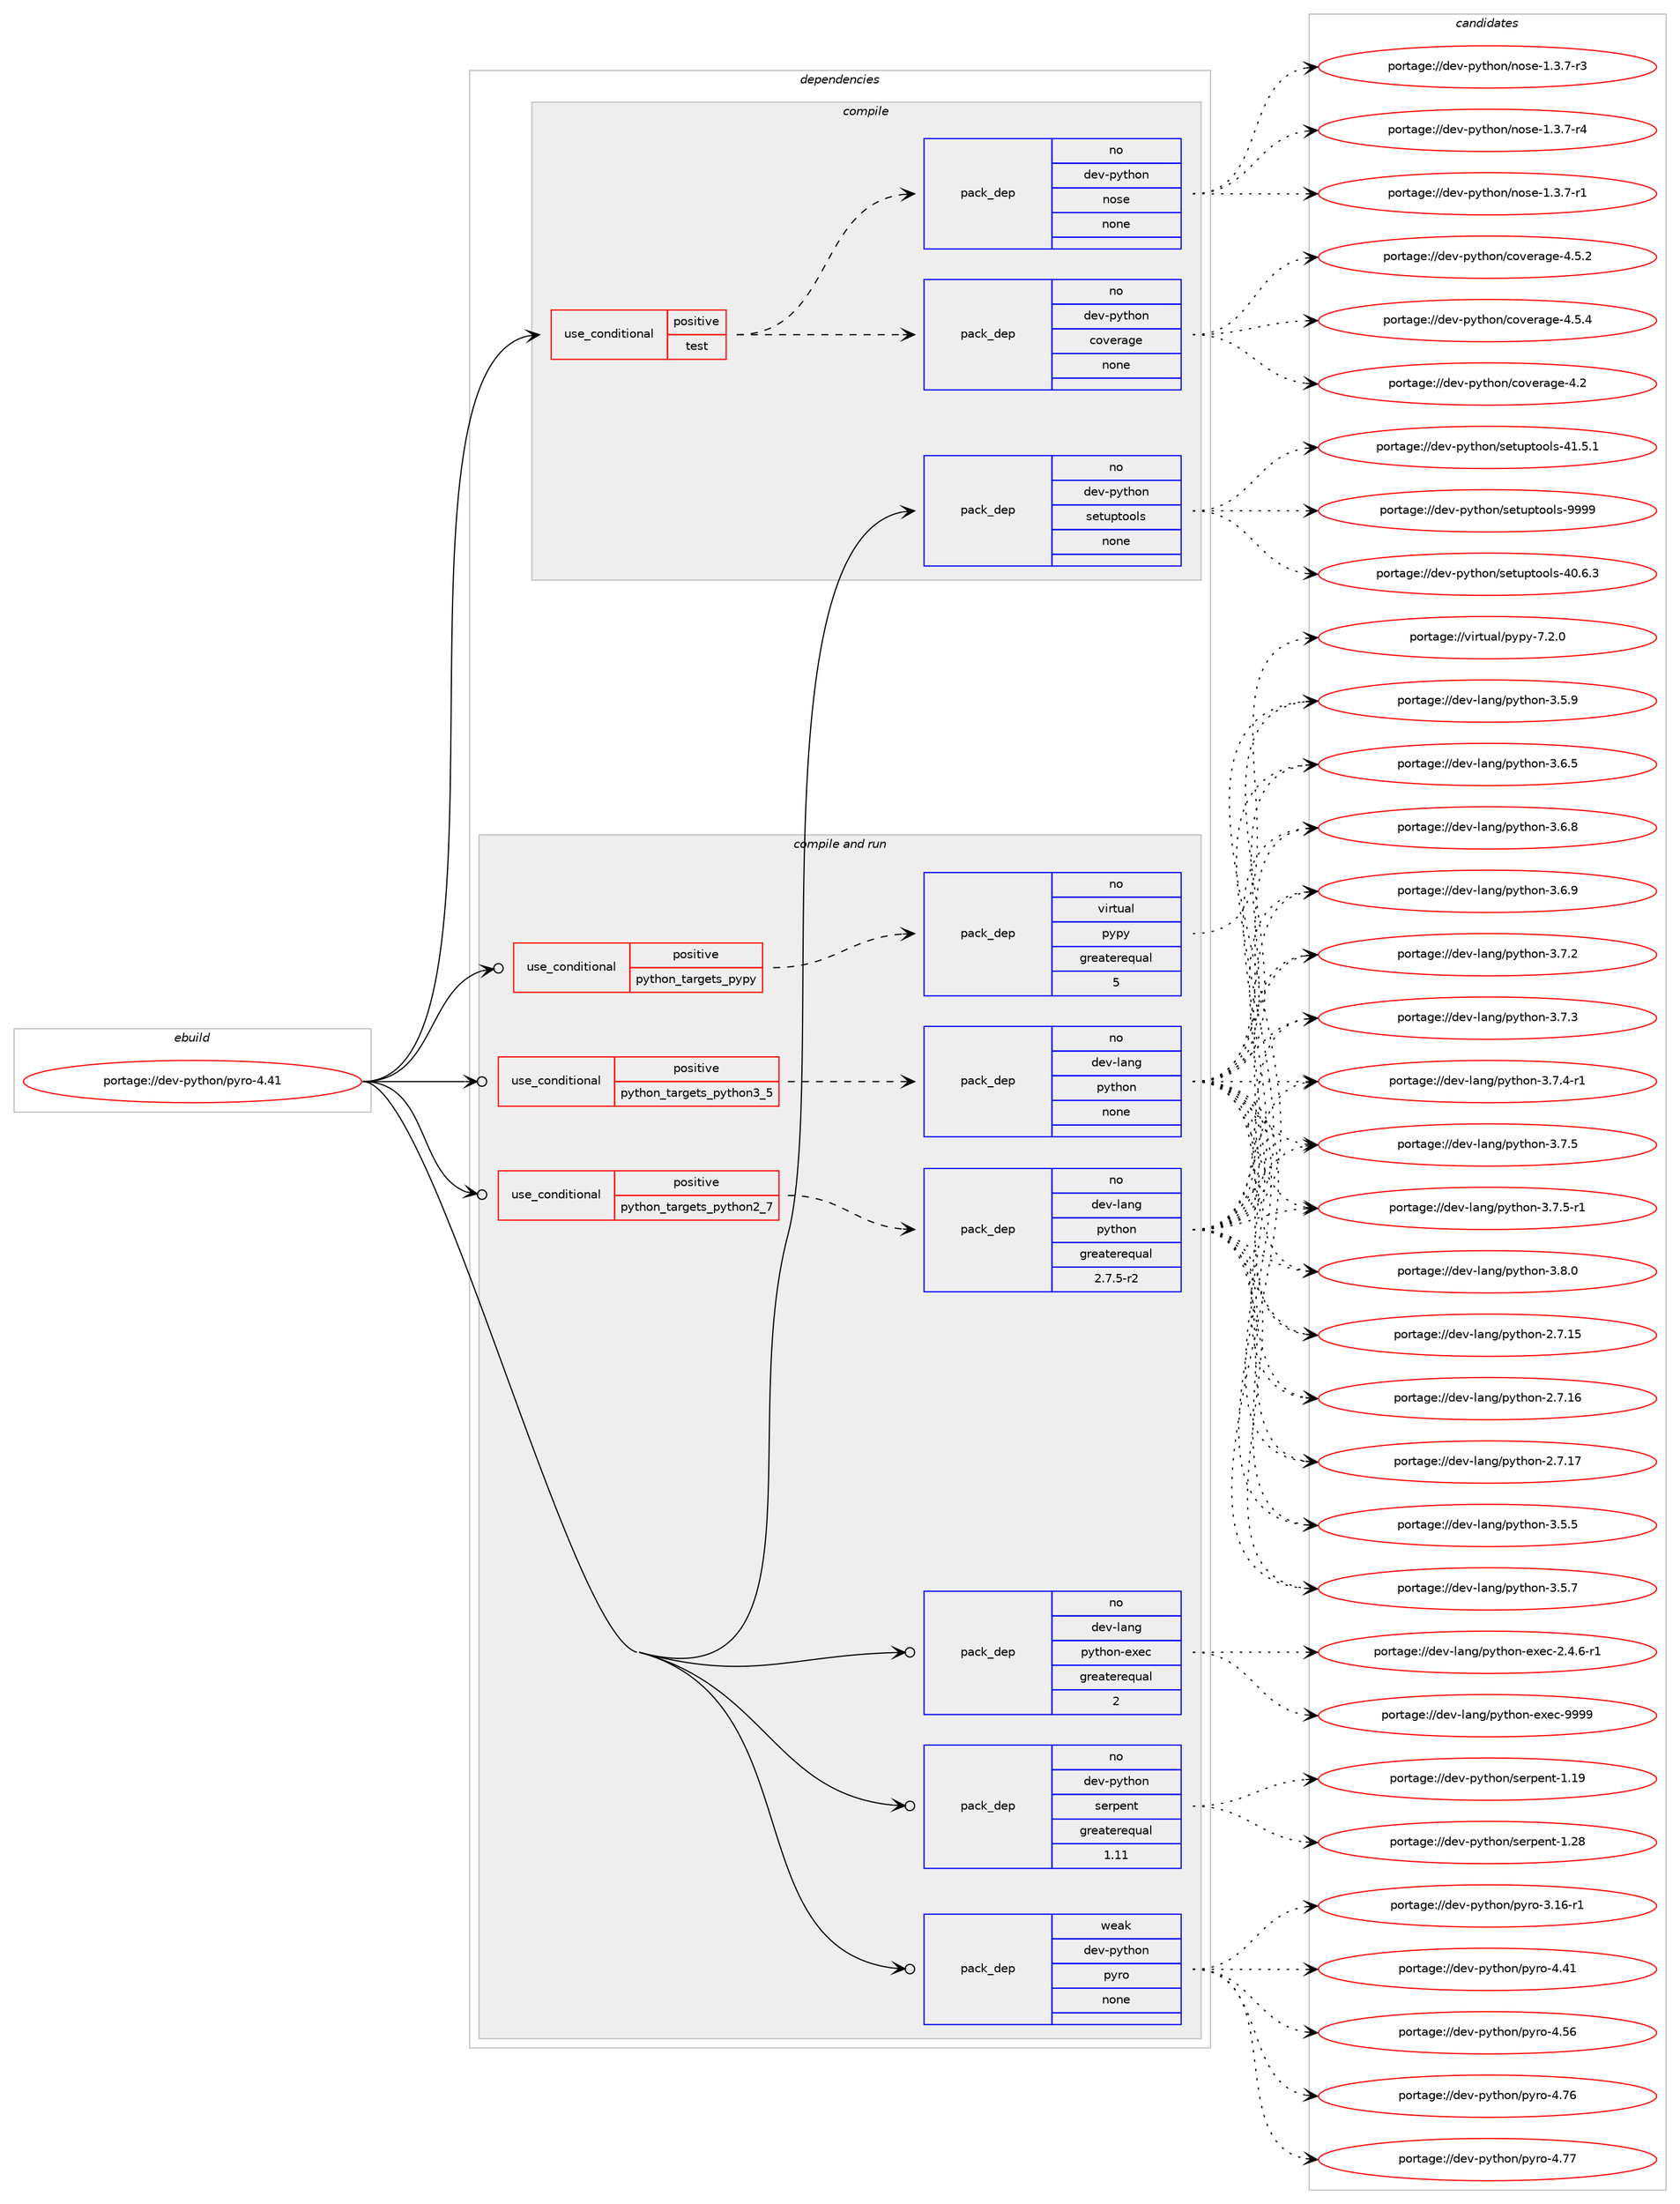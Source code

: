 digraph prolog {

# *************
# Graph options
# *************

newrank=true;
concentrate=true;
compound=true;
graph [rankdir=LR,fontname=Helvetica,fontsize=10,ranksep=1.5];#, ranksep=2.5, nodesep=0.2];
edge  [arrowhead=vee];
node  [fontname=Helvetica,fontsize=10];

# **********
# The ebuild
# **********

subgraph cluster_leftcol {
color=gray;
rank=same;
label=<<i>ebuild</i>>;
id [label="portage://dev-python/pyro-4.41", color=red, width=4, href="../dev-python/pyro-4.41.svg"];
}

# ****************
# The dependencies
# ****************

subgraph cluster_midcol {
color=gray;
label=<<i>dependencies</i>>;
subgraph cluster_compile {
fillcolor="#eeeeee";
style=filled;
label=<<i>compile</i>>;
subgraph cond35974 {
dependency163306 [label=<<TABLE BORDER="0" CELLBORDER="1" CELLSPACING="0" CELLPADDING="4"><TR><TD ROWSPAN="3" CELLPADDING="10">use_conditional</TD></TR><TR><TD>positive</TD></TR><TR><TD>test</TD></TR></TABLE>>, shape=none, color=red];
subgraph pack123951 {
dependency163307 [label=<<TABLE BORDER="0" CELLBORDER="1" CELLSPACING="0" CELLPADDING="4" WIDTH="220"><TR><TD ROWSPAN="6" CELLPADDING="30">pack_dep</TD></TR><TR><TD WIDTH="110">no</TD></TR><TR><TD>dev-python</TD></TR><TR><TD>coverage</TD></TR><TR><TD>none</TD></TR><TR><TD></TD></TR></TABLE>>, shape=none, color=blue];
}
dependency163306:e -> dependency163307:w [weight=20,style="dashed",arrowhead="vee"];
subgraph pack123952 {
dependency163308 [label=<<TABLE BORDER="0" CELLBORDER="1" CELLSPACING="0" CELLPADDING="4" WIDTH="220"><TR><TD ROWSPAN="6" CELLPADDING="30">pack_dep</TD></TR><TR><TD WIDTH="110">no</TD></TR><TR><TD>dev-python</TD></TR><TR><TD>nose</TD></TR><TR><TD>none</TD></TR><TR><TD></TD></TR></TABLE>>, shape=none, color=blue];
}
dependency163306:e -> dependency163308:w [weight=20,style="dashed",arrowhead="vee"];
}
id:e -> dependency163306:w [weight=20,style="solid",arrowhead="vee"];
subgraph pack123953 {
dependency163309 [label=<<TABLE BORDER="0" CELLBORDER="1" CELLSPACING="0" CELLPADDING="4" WIDTH="220"><TR><TD ROWSPAN="6" CELLPADDING="30">pack_dep</TD></TR><TR><TD WIDTH="110">no</TD></TR><TR><TD>dev-python</TD></TR><TR><TD>setuptools</TD></TR><TR><TD>none</TD></TR><TR><TD></TD></TR></TABLE>>, shape=none, color=blue];
}
id:e -> dependency163309:w [weight=20,style="solid",arrowhead="vee"];
}
subgraph cluster_compileandrun {
fillcolor="#eeeeee";
style=filled;
label=<<i>compile and run</i>>;
subgraph cond35975 {
dependency163310 [label=<<TABLE BORDER="0" CELLBORDER="1" CELLSPACING="0" CELLPADDING="4"><TR><TD ROWSPAN="3" CELLPADDING="10">use_conditional</TD></TR><TR><TD>positive</TD></TR><TR><TD>python_targets_pypy</TD></TR></TABLE>>, shape=none, color=red];
subgraph pack123954 {
dependency163311 [label=<<TABLE BORDER="0" CELLBORDER="1" CELLSPACING="0" CELLPADDING="4" WIDTH="220"><TR><TD ROWSPAN="6" CELLPADDING="30">pack_dep</TD></TR><TR><TD WIDTH="110">no</TD></TR><TR><TD>virtual</TD></TR><TR><TD>pypy</TD></TR><TR><TD>greaterequal</TD></TR><TR><TD>5</TD></TR></TABLE>>, shape=none, color=blue];
}
dependency163310:e -> dependency163311:w [weight=20,style="dashed",arrowhead="vee"];
}
id:e -> dependency163310:w [weight=20,style="solid",arrowhead="odotvee"];
subgraph cond35976 {
dependency163312 [label=<<TABLE BORDER="0" CELLBORDER="1" CELLSPACING="0" CELLPADDING="4"><TR><TD ROWSPAN="3" CELLPADDING="10">use_conditional</TD></TR><TR><TD>positive</TD></TR><TR><TD>python_targets_python2_7</TD></TR></TABLE>>, shape=none, color=red];
subgraph pack123955 {
dependency163313 [label=<<TABLE BORDER="0" CELLBORDER="1" CELLSPACING="0" CELLPADDING="4" WIDTH="220"><TR><TD ROWSPAN="6" CELLPADDING="30">pack_dep</TD></TR><TR><TD WIDTH="110">no</TD></TR><TR><TD>dev-lang</TD></TR><TR><TD>python</TD></TR><TR><TD>greaterequal</TD></TR><TR><TD>2.7.5-r2</TD></TR></TABLE>>, shape=none, color=blue];
}
dependency163312:e -> dependency163313:w [weight=20,style="dashed",arrowhead="vee"];
}
id:e -> dependency163312:w [weight=20,style="solid",arrowhead="odotvee"];
subgraph cond35977 {
dependency163314 [label=<<TABLE BORDER="0" CELLBORDER="1" CELLSPACING="0" CELLPADDING="4"><TR><TD ROWSPAN="3" CELLPADDING="10">use_conditional</TD></TR><TR><TD>positive</TD></TR><TR><TD>python_targets_python3_5</TD></TR></TABLE>>, shape=none, color=red];
subgraph pack123956 {
dependency163315 [label=<<TABLE BORDER="0" CELLBORDER="1" CELLSPACING="0" CELLPADDING="4" WIDTH="220"><TR><TD ROWSPAN="6" CELLPADDING="30">pack_dep</TD></TR><TR><TD WIDTH="110">no</TD></TR><TR><TD>dev-lang</TD></TR><TR><TD>python</TD></TR><TR><TD>none</TD></TR><TR><TD></TD></TR></TABLE>>, shape=none, color=blue];
}
dependency163314:e -> dependency163315:w [weight=20,style="dashed",arrowhead="vee"];
}
id:e -> dependency163314:w [weight=20,style="solid",arrowhead="odotvee"];
subgraph pack123957 {
dependency163316 [label=<<TABLE BORDER="0" CELLBORDER="1" CELLSPACING="0" CELLPADDING="4" WIDTH="220"><TR><TD ROWSPAN="6" CELLPADDING="30">pack_dep</TD></TR><TR><TD WIDTH="110">no</TD></TR><TR><TD>dev-lang</TD></TR><TR><TD>python-exec</TD></TR><TR><TD>greaterequal</TD></TR><TR><TD>2</TD></TR></TABLE>>, shape=none, color=blue];
}
id:e -> dependency163316:w [weight=20,style="solid",arrowhead="odotvee"];
subgraph pack123958 {
dependency163317 [label=<<TABLE BORDER="0" CELLBORDER="1" CELLSPACING="0" CELLPADDING="4" WIDTH="220"><TR><TD ROWSPAN="6" CELLPADDING="30">pack_dep</TD></TR><TR><TD WIDTH="110">no</TD></TR><TR><TD>dev-python</TD></TR><TR><TD>serpent</TD></TR><TR><TD>greaterequal</TD></TR><TR><TD>1.11</TD></TR></TABLE>>, shape=none, color=blue];
}
id:e -> dependency163317:w [weight=20,style="solid",arrowhead="odotvee"];
subgraph pack123959 {
dependency163318 [label=<<TABLE BORDER="0" CELLBORDER="1" CELLSPACING="0" CELLPADDING="4" WIDTH="220"><TR><TD ROWSPAN="6" CELLPADDING="30">pack_dep</TD></TR><TR><TD WIDTH="110">weak</TD></TR><TR><TD>dev-python</TD></TR><TR><TD>pyro</TD></TR><TR><TD>none</TD></TR><TR><TD></TD></TR></TABLE>>, shape=none, color=blue];
}
id:e -> dependency163318:w [weight=20,style="solid",arrowhead="odotvee"];
}
subgraph cluster_run {
fillcolor="#eeeeee";
style=filled;
label=<<i>run</i>>;
}
}

# **************
# The candidates
# **************

subgraph cluster_choices {
rank=same;
color=gray;
label=<<i>candidates</i>>;

subgraph choice123951 {
color=black;
nodesep=1;
choiceportage1001011184511212111610411111047991111181011149710310145524650 [label="portage://dev-python/coverage-4.2", color=red, width=4,href="../dev-python/coverage-4.2.svg"];
choiceportage10010111845112121116104111110479911111810111497103101455246534650 [label="portage://dev-python/coverage-4.5.2", color=red, width=4,href="../dev-python/coverage-4.5.2.svg"];
choiceportage10010111845112121116104111110479911111810111497103101455246534652 [label="portage://dev-python/coverage-4.5.4", color=red, width=4,href="../dev-python/coverage-4.5.4.svg"];
dependency163307:e -> choiceportage1001011184511212111610411111047991111181011149710310145524650:w [style=dotted,weight="100"];
dependency163307:e -> choiceportage10010111845112121116104111110479911111810111497103101455246534650:w [style=dotted,weight="100"];
dependency163307:e -> choiceportage10010111845112121116104111110479911111810111497103101455246534652:w [style=dotted,weight="100"];
}
subgraph choice123952 {
color=black;
nodesep=1;
choiceportage10010111845112121116104111110471101111151014549465146554511449 [label="portage://dev-python/nose-1.3.7-r1", color=red, width=4,href="../dev-python/nose-1.3.7-r1.svg"];
choiceportage10010111845112121116104111110471101111151014549465146554511451 [label="portage://dev-python/nose-1.3.7-r3", color=red, width=4,href="../dev-python/nose-1.3.7-r3.svg"];
choiceportage10010111845112121116104111110471101111151014549465146554511452 [label="portage://dev-python/nose-1.3.7-r4", color=red, width=4,href="../dev-python/nose-1.3.7-r4.svg"];
dependency163308:e -> choiceportage10010111845112121116104111110471101111151014549465146554511449:w [style=dotted,weight="100"];
dependency163308:e -> choiceportage10010111845112121116104111110471101111151014549465146554511451:w [style=dotted,weight="100"];
dependency163308:e -> choiceportage10010111845112121116104111110471101111151014549465146554511452:w [style=dotted,weight="100"];
}
subgraph choice123953 {
color=black;
nodesep=1;
choiceportage100101118451121211161041111104711510111611711211611111110811545524846544651 [label="portage://dev-python/setuptools-40.6.3", color=red, width=4,href="../dev-python/setuptools-40.6.3.svg"];
choiceportage100101118451121211161041111104711510111611711211611111110811545524946534649 [label="portage://dev-python/setuptools-41.5.1", color=red, width=4,href="../dev-python/setuptools-41.5.1.svg"];
choiceportage10010111845112121116104111110471151011161171121161111111081154557575757 [label="portage://dev-python/setuptools-9999", color=red, width=4,href="../dev-python/setuptools-9999.svg"];
dependency163309:e -> choiceportage100101118451121211161041111104711510111611711211611111110811545524846544651:w [style=dotted,weight="100"];
dependency163309:e -> choiceportage100101118451121211161041111104711510111611711211611111110811545524946534649:w [style=dotted,weight="100"];
dependency163309:e -> choiceportage10010111845112121116104111110471151011161171121161111111081154557575757:w [style=dotted,weight="100"];
}
subgraph choice123954 {
color=black;
nodesep=1;
choiceportage1181051141161179710847112121112121455546504648 [label="portage://virtual/pypy-7.2.0", color=red, width=4,href="../virtual/pypy-7.2.0.svg"];
dependency163311:e -> choiceportage1181051141161179710847112121112121455546504648:w [style=dotted,weight="100"];
}
subgraph choice123955 {
color=black;
nodesep=1;
choiceportage10010111845108971101034711212111610411111045504655464953 [label="portage://dev-lang/python-2.7.15", color=red, width=4,href="../dev-lang/python-2.7.15.svg"];
choiceportage10010111845108971101034711212111610411111045504655464954 [label="portage://dev-lang/python-2.7.16", color=red, width=4,href="../dev-lang/python-2.7.16.svg"];
choiceportage10010111845108971101034711212111610411111045504655464955 [label="portage://dev-lang/python-2.7.17", color=red, width=4,href="../dev-lang/python-2.7.17.svg"];
choiceportage100101118451089711010347112121116104111110455146534653 [label="portage://dev-lang/python-3.5.5", color=red, width=4,href="../dev-lang/python-3.5.5.svg"];
choiceportage100101118451089711010347112121116104111110455146534655 [label="portage://dev-lang/python-3.5.7", color=red, width=4,href="../dev-lang/python-3.5.7.svg"];
choiceportage100101118451089711010347112121116104111110455146534657 [label="portage://dev-lang/python-3.5.9", color=red, width=4,href="../dev-lang/python-3.5.9.svg"];
choiceportage100101118451089711010347112121116104111110455146544653 [label="portage://dev-lang/python-3.6.5", color=red, width=4,href="../dev-lang/python-3.6.5.svg"];
choiceportage100101118451089711010347112121116104111110455146544656 [label="portage://dev-lang/python-3.6.8", color=red, width=4,href="../dev-lang/python-3.6.8.svg"];
choiceportage100101118451089711010347112121116104111110455146544657 [label="portage://dev-lang/python-3.6.9", color=red, width=4,href="../dev-lang/python-3.6.9.svg"];
choiceportage100101118451089711010347112121116104111110455146554650 [label="portage://dev-lang/python-3.7.2", color=red, width=4,href="../dev-lang/python-3.7.2.svg"];
choiceportage100101118451089711010347112121116104111110455146554651 [label="portage://dev-lang/python-3.7.3", color=red, width=4,href="../dev-lang/python-3.7.3.svg"];
choiceportage1001011184510897110103471121211161041111104551465546524511449 [label="portage://dev-lang/python-3.7.4-r1", color=red, width=4,href="../dev-lang/python-3.7.4-r1.svg"];
choiceportage100101118451089711010347112121116104111110455146554653 [label="portage://dev-lang/python-3.7.5", color=red, width=4,href="../dev-lang/python-3.7.5.svg"];
choiceportage1001011184510897110103471121211161041111104551465546534511449 [label="portage://dev-lang/python-3.7.5-r1", color=red, width=4,href="../dev-lang/python-3.7.5-r1.svg"];
choiceportage100101118451089711010347112121116104111110455146564648 [label="portage://dev-lang/python-3.8.0", color=red, width=4,href="../dev-lang/python-3.8.0.svg"];
dependency163313:e -> choiceportage10010111845108971101034711212111610411111045504655464953:w [style=dotted,weight="100"];
dependency163313:e -> choiceportage10010111845108971101034711212111610411111045504655464954:w [style=dotted,weight="100"];
dependency163313:e -> choiceportage10010111845108971101034711212111610411111045504655464955:w [style=dotted,weight="100"];
dependency163313:e -> choiceportage100101118451089711010347112121116104111110455146534653:w [style=dotted,weight="100"];
dependency163313:e -> choiceportage100101118451089711010347112121116104111110455146534655:w [style=dotted,weight="100"];
dependency163313:e -> choiceportage100101118451089711010347112121116104111110455146534657:w [style=dotted,weight="100"];
dependency163313:e -> choiceportage100101118451089711010347112121116104111110455146544653:w [style=dotted,weight="100"];
dependency163313:e -> choiceportage100101118451089711010347112121116104111110455146544656:w [style=dotted,weight="100"];
dependency163313:e -> choiceportage100101118451089711010347112121116104111110455146544657:w [style=dotted,weight="100"];
dependency163313:e -> choiceportage100101118451089711010347112121116104111110455146554650:w [style=dotted,weight="100"];
dependency163313:e -> choiceportage100101118451089711010347112121116104111110455146554651:w [style=dotted,weight="100"];
dependency163313:e -> choiceportage1001011184510897110103471121211161041111104551465546524511449:w [style=dotted,weight="100"];
dependency163313:e -> choiceportage100101118451089711010347112121116104111110455146554653:w [style=dotted,weight="100"];
dependency163313:e -> choiceportage1001011184510897110103471121211161041111104551465546534511449:w [style=dotted,weight="100"];
dependency163313:e -> choiceportage100101118451089711010347112121116104111110455146564648:w [style=dotted,weight="100"];
}
subgraph choice123956 {
color=black;
nodesep=1;
choiceportage10010111845108971101034711212111610411111045504655464953 [label="portage://dev-lang/python-2.7.15", color=red, width=4,href="../dev-lang/python-2.7.15.svg"];
choiceportage10010111845108971101034711212111610411111045504655464954 [label="portage://dev-lang/python-2.7.16", color=red, width=4,href="../dev-lang/python-2.7.16.svg"];
choiceportage10010111845108971101034711212111610411111045504655464955 [label="portage://dev-lang/python-2.7.17", color=red, width=4,href="../dev-lang/python-2.7.17.svg"];
choiceportage100101118451089711010347112121116104111110455146534653 [label="portage://dev-lang/python-3.5.5", color=red, width=4,href="../dev-lang/python-3.5.5.svg"];
choiceportage100101118451089711010347112121116104111110455146534655 [label="portage://dev-lang/python-3.5.7", color=red, width=4,href="../dev-lang/python-3.5.7.svg"];
choiceportage100101118451089711010347112121116104111110455146534657 [label="portage://dev-lang/python-3.5.9", color=red, width=4,href="../dev-lang/python-3.5.9.svg"];
choiceportage100101118451089711010347112121116104111110455146544653 [label="portage://dev-lang/python-3.6.5", color=red, width=4,href="../dev-lang/python-3.6.5.svg"];
choiceportage100101118451089711010347112121116104111110455146544656 [label="portage://dev-lang/python-3.6.8", color=red, width=4,href="../dev-lang/python-3.6.8.svg"];
choiceportage100101118451089711010347112121116104111110455146544657 [label="portage://dev-lang/python-3.6.9", color=red, width=4,href="../dev-lang/python-3.6.9.svg"];
choiceportage100101118451089711010347112121116104111110455146554650 [label="portage://dev-lang/python-3.7.2", color=red, width=4,href="../dev-lang/python-3.7.2.svg"];
choiceportage100101118451089711010347112121116104111110455146554651 [label="portage://dev-lang/python-3.7.3", color=red, width=4,href="../dev-lang/python-3.7.3.svg"];
choiceportage1001011184510897110103471121211161041111104551465546524511449 [label="portage://dev-lang/python-3.7.4-r1", color=red, width=4,href="../dev-lang/python-3.7.4-r1.svg"];
choiceportage100101118451089711010347112121116104111110455146554653 [label="portage://dev-lang/python-3.7.5", color=red, width=4,href="../dev-lang/python-3.7.5.svg"];
choiceportage1001011184510897110103471121211161041111104551465546534511449 [label="portage://dev-lang/python-3.7.5-r1", color=red, width=4,href="../dev-lang/python-3.7.5-r1.svg"];
choiceportage100101118451089711010347112121116104111110455146564648 [label="portage://dev-lang/python-3.8.0", color=red, width=4,href="../dev-lang/python-3.8.0.svg"];
dependency163315:e -> choiceportage10010111845108971101034711212111610411111045504655464953:w [style=dotted,weight="100"];
dependency163315:e -> choiceportage10010111845108971101034711212111610411111045504655464954:w [style=dotted,weight="100"];
dependency163315:e -> choiceportage10010111845108971101034711212111610411111045504655464955:w [style=dotted,weight="100"];
dependency163315:e -> choiceportage100101118451089711010347112121116104111110455146534653:w [style=dotted,weight="100"];
dependency163315:e -> choiceportage100101118451089711010347112121116104111110455146534655:w [style=dotted,weight="100"];
dependency163315:e -> choiceportage100101118451089711010347112121116104111110455146534657:w [style=dotted,weight="100"];
dependency163315:e -> choiceportage100101118451089711010347112121116104111110455146544653:w [style=dotted,weight="100"];
dependency163315:e -> choiceportage100101118451089711010347112121116104111110455146544656:w [style=dotted,weight="100"];
dependency163315:e -> choiceportage100101118451089711010347112121116104111110455146544657:w [style=dotted,weight="100"];
dependency163315:e -> choiceportage100101118451089711010347112121116104111110455146554650:w [style=dotted,weight="100"];
dependency163315:e -> choiceportage100101118451089711010347112121116104111110455146554651:w [style=dotted,weight="100"];
dependency163315:e -> choiceportage1001011184510897110103471121211161041111104551465546524511449:w [style=dotted,weight="100"];
dependency163315:e -> choiceportage100101118451089711010347112121116104111110455146554653:w [style=dotted,weight="100"];
dependency163315:e -> choiceportage1001011184510897110103471121211161041111104551465546534511449:w [style=dotted,weight="100"];
dependency163315:e -> choiceportage100101118451089711010347112121116104111110455146564648:w [style=dotted,weight="100"];
}
subgraph choice123957 {
color=black;
nodesep=1;
choiceportage10010111845108971101034711212111610411111045101120101994550465246544511449 [label="portage://dev-lang/python-exec-2.4.6-r1", color=red, width=4,href="../dev-lang/python-exec-2.4.6-r1.svg"];
choiceportage10010111845108971101034711212111610411111045101120101994557575757 [label="portage://dev-lang/python-exec-9999", color=red, width=4,href="../dev-lang/python-exec-9999.svg"];
dependency163316:e -> choiceportage10010111845108971101034711212111610411111045101120101994550465246544511449:w [style=dotted,weight="100"];
dependency163316:e -> choiceportage10010111845108971101034711212111610411111045101120101994557575757:w [style=dotted,weight="100"];
}
subgraph choice123958 {
color=black;
nodesep=1;
choiceportage10010111845112121116104111110471151011141121011101164549464957 [label="portage://dev-python/serpent-1.19", color=red, width=4,href="../dev-python/serpent-1.19.svg"];
choiceportage10010111845112121116104111110471151011141121011101164549465056 [label="portage://dev-python/serpent-1.28", color=red, width=4,href="../dev-python/serpent-1.28.svg"];
dependency163317:e -> choiceportage10010111845112121116104111110471151011141121011101164549464957:w [style=dotted,weight="100"];
dependency163317:e -> choiceportage10010111845112121116104111110471151011141121011101164549465056:w [style=dotted,weight="100"];
}
subgraph choice123959 {
color=black;
nodesep=1;
choiceportage100101118451121211161041111104711212111411145514649544511449 [label="portage://dev-python/pyro-3.16-r1", color=red, width=4,href="../dev-python/pyro-3.16-r1.svg"];
choiceportage10010111845112121116104111110471121211141114552465249 [label="portage://dev-python/pyro-4.41", color=red, width=4,href="../dev-python/pyro-4.41.svg"];
choiceportage10010111845112121116104111110471121211141114552465354 [label="portage://dev-python/pyro-4.56", color=red, width=4,href="../dev-python/pyro-4.56.svg"];
choiceportage10010111845112121116104111110471121211141114552465554 [label="portage://dev-python/pyro-4.76", color=red, width=4,href="../dev-python/pyro-4.76.svg"];
choiceportage10010111845112121116104111110471121211141114552465555 [label="portage://dev-python/pyro-4.77", color=red, width=4,href="../dev-python/pyro-4.77.svg"];
dependency163318:e -> choiceportage100101118451121211161041111104711212111411145514649544511449:w [style=dotted,weight="100"];
dependency163318:e -> choiceportage10010111845112121116104111110471121211141114552465249:w [style=dotted,weight="100"];
dependency163318:e -> choiceportage10010111845112121116104111110471121211141114552465354:w [style=dotted,weight="100"];
dependency163318:e -> choiceportage10010111845112121116104111110471121211141114552465554:w [style=dotted,weight="100"];
dependency163318:e -> choiceportage10010111845112121116104111110471121211141114552465555:w [style=dotted,weight="100"];
}
}

}

